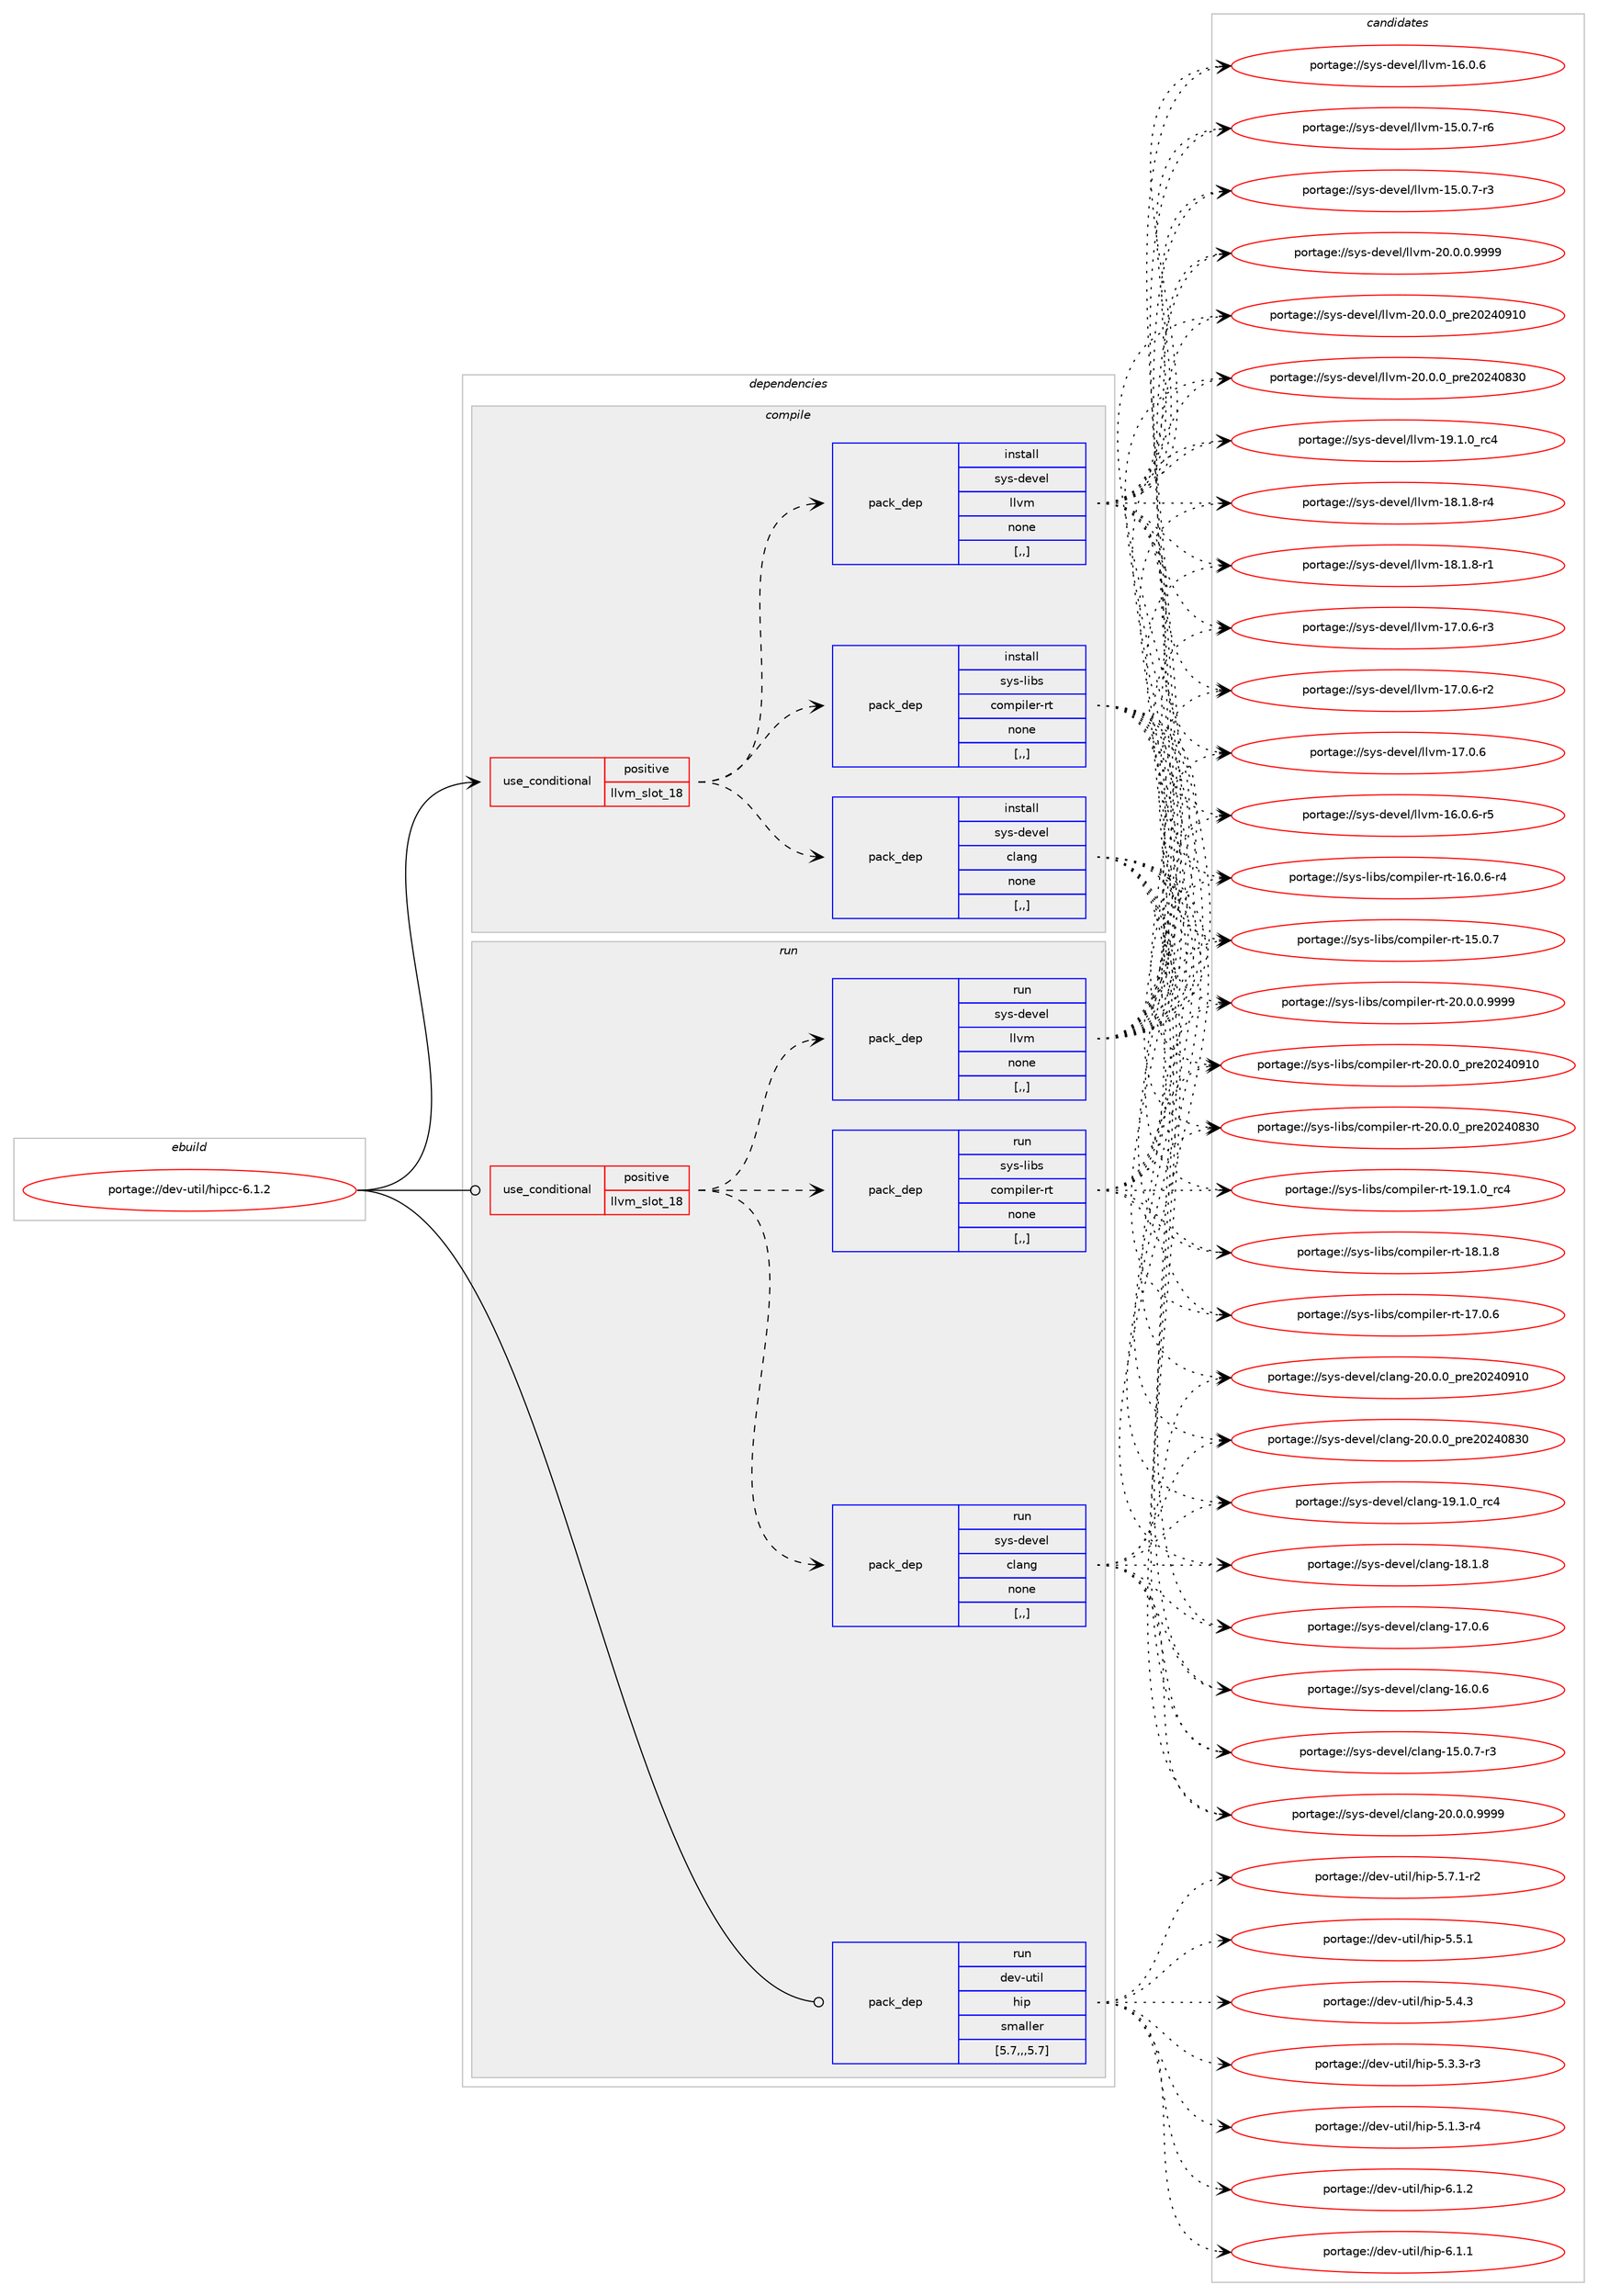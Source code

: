 digraph prolog {

# *************
# Graph options
# *************

newrank=true;
concentrate=true;
compound=true;
graph [rankdir=LR,fontname=Helvetica,fontsize=10,ranksep=1.5];#, ranksep=2.5, nodesep=0.2];
edge  [arrowhead=vee];
node  [fontname=Helvetica,fontsize=10];

# **********
# The ebuild
# **********

subgraph cluster_leftcol {
color=gray;
label=<<i>ebuild</i>>;
id [label="portage://dev-util/hipcc-6.1.2", color=red, width=4, href="../dev-util/hipcc-6.1.2.svg"];
}

# ****************
# The dependencies
# ****************

subgraph cluster_midcol {
color=gray;
label=<<i>dependencies</i>>;
subgraph cluster_compile {
fillcolor="#eeeeee";
style=filled;
label=<<i>compile</i>>;
subgraph cond192111 {
dependency712292 [label=<<TABLE BORDER="0" CELLBORDER="1" CELLSPACING="0" CELLPADDING="4"><TR><TD ROWSPAN="3" CELLPADDING="10">use_conditional</TD></TR><TR><TD>positive</TD></TR><TR><TD>llvm_slot_18</TD></TR></TABLE>>, shape=none, color=red];
subgraph pack515174 {
dependency712293 [label=<<TABLE BORDER="0" CELLBORDER="1" CELLSPACING="0" CELLPADDING="4" WIDTH="220"><TR><TD ROWSPAN="6" CELLPADDING="30">pack_dep</TD></TR><TR><TD WIDTH="110">install</TD></TR><TR><TD>sys-libs</TD></TR><TR><TD>compiler-rt</TD></TR><TR><TD>none</TD></TR><TR><TD>[,,]</TD></TR></TABLE>>, shape=none, color=blue];
}
dependency712292:e -> dependency712293:w [weight=20,style="dashed",arrowhead="vee"];
subgraph pack515175 {
dependency712294 [label=<<TABLE BORDER="0" CELLBORDER="1" CELLSPACING="0" CELLPADDING="4" WIDTH="220"><TR><TD ROWSPAN="6" CELLPADDING="30">pack_dep</TD></TR><TR><TD WIDTH="110">install</TD></TR><TR><TD>sys-devel</TD></TR><TR><TD>llvm</TD></TR><TR><TD>none</TD></TR><TR><TD>[,,]</TD></TR></TABLE>>, shape=none, color=blue];
}
dependency712292:e -> dependency712294:w [weight=20,style="dashed",arrowhead="vee"];
subgraph pack515176 {
dependency712295 [label=<<TABLE BORDER="0" CELLBORDER="1" CELLSPACING="0" CELLPADDING="4" WIDTH="220"><TR><TD ROWSPAN="6" CELLPADDING="30">pack_dep</TD></TR><TR><TD WIDTH="110">install</TD></TR><TR><TD>sys-devel</TD></TR><TR><TD>clang</TD></TR><TR><TD>none</TD></TR><TR><TD>[,,]</TD></TR></TABLE>>, shape=none, color=blue];
}
dependency712292:e -> dependency712295:w [weight=20,style="dashed",arrowhead="vee"];
}
id:e -> dependency712292:w [weight=20,style="solid",arrowhead="vee"];
}
subgraph cluster_compileandrun {
fillcolor="#eeeeee";
style=filled;
label=<<i>compile and run</i>>;
}
subgraph cluster_run {
fillcolor="#eeeeee";
style=filled;
label=<<i>run</i>>;
subgraph cond192112 {
dependency712296 [label=<<TABLE BORDER="0" CELLBORDER="1" CELLSPACING="0" CELLPADDING="4"><TR><TD ROWSPAN="3" CELLPADDING="10">use_conditional</TD></TR><TR><TD>positive</TD></TR><TR><TD>llvm_slot_18</TD></TR></TABLE>>, shape=none, color=red];
subgraph pack515177 {
dependency712297 [label=<<TABLE BORDER="0" CELLBORDER="1" CELLSPACING="0" CELLPADDING="4" WIDTH="220"><TR><TD ROWSPAN="6" CELLPADDING="30">pack_dep</TD></TR><TR><TD WIDTH="110">run</TD></TR><TR><TD>sys-libs</TD></TR><TR><TD>compiler-rt</TD></TR><TR><TD>none</TD></TR><TR><TD>[,,]</TD></TR></TABLE>>, shape=none, color=blue];
}
dependency712296:e -> dependency712297:w [weight=20,style="dashed",arrowhead="vee"];
subgraph pack515178 {
dependency712298 [label=<<TABLE BORDER="0" CELLBORDER="1" CELLSPACING="0" CELLPADDING="4" WIDTH="220"><TR><TD ROWSPAN="6" CELLPADDING="30">pack_dep</TD></TR><TR><TD WIDTH="110">run</TD></TR><TR><TD>sys-devel</TD></TR><TR><TD>llvm</TD></TR><TR><TD>none</TD></TR><TR><TD>[,,]</TD></TR></TABLE>>, shape=none, color=blue];
}
dependency712296:e -> dependency712298:w [weight=20,style="dashed",arrowhead="vee"];
subgraph pack515179 {
dependency712299 [label=<<TABLE BORDER="0" CELLBORDER="1" CELLSPACING="0" CELLPADDING="4" WIDTH="220"><TR><TD ROWSPAN="6" CELLPADDING="30">pack_dep</TD></TR><TR><TD WIDTH="110">run</TD></TR><TR><TD>sys-devel</TD></TR><TR><TD>clang</TD></TR><TR><TD>none</TD></TR><TR><TD>[,,]</TD></TR></TABLE>>, shape=none, color=blue];
}
dependency712296:e -> dependency712299:w [weight=20,style="dashed",arrowhead="vee"];
}
id:e -> dependency712296:w [weight=20,style="solid",arrowhead="odot"];
subgraph pack515180 {
dependency712300 [label=<<TABLE BORDER="0" CELLBORDER="1" CELLSPACING="0" CELLPADDING="4" WIDTH="220"><TR><TD ROWSPAN="6" CELLPADDING="30">pack_dep</TD></TR><TR><TD WIDTH="110">run</TD></TR><TR><TD>dev-util</TD></TR><TR><TD>hip</TD></TR><TR><TD>smaller</TD></TR><TR><TD>[5.7,,,5.7]</TD></TR></TABLE>>, shape=none, color=blue];
}
id:e -> dependency712300:w [weight=20,style="solid",arrowhead="odot"];
}
}

# **************
# The candidates
# **************

subgraph cluster_choices {
rank=same;
color=gray;
label=<<i>candidates</i>>;

subgraph choice515174 {
color=black;
nodesep=1;
choice1151211154510810598115479911110911210510810111445114116455048464846484657575757 [label="portage://sys-libs/compiler-rt-20.0.0.9999", color=red, width=4,href="../sys-libs/compiler-rt-20.0.0.9999.svg"];
choice115121115451081059811547991111091121051081011144511411645504846484648951121141015048505248574948 [label="portage://sys-libs/compiler-rt-20.0.0_pre20240910", color=red, width=4,href="../sys-libs/compiler-rt-20.0.0_pre20240910.svg"];
choice115121115451081059811547991111091121051081011144511411645504846484648951121141015048505248565148 [label="portage://sys-libs/compiler-rt-20.0.0_pre20240830", color=red, width=4,href="../sys-libs/compiler-rt-20.0.0_pre20240830.svg"];
choice115121115451081059811547991111091121051081011144511411645495746494648951149952 [label="portage://sys-libs/compiler-rt-19.1.0_rc4", color=red, width=4,href="../sys-libs/compiler-rt-19.1.0_rc4.svg"];
choice115121115451081059811547991111091121051081011144511411645495646494656 [label="portage://sys-libs/compiler-rt-18.1.8", color=red, width=4,href="../sys-libs/compiler-rt-18.1.8.svg"];
choice115121115451081059811547991111091121051081011144511411645495546484654 [label="portage://sys-libs/compiler-rt-17.0.6", color=red, width=4,href="../sys-libs/compiler-rt-17.0.6.svg"];
choice1151211154510810598115479911110911210510810111445114116454954464846544511452 [label="portage://sys-libs/compiler-rt-16.0.6-r4", color=red, width=4,href="../sys-libs/compiler-rt-16.0.6-r4.svg"];
choice115121115451081059811547991111091121051081011144511411645495346484655 [label="portage://sys-libs/compiler-rt-15.0.7", color=red, width=4,href="../sys-libs/compiler-rt-15.0.7.svg"];
dependency712293:e -> choice1151211154510810598115479911110911210510810111445114116455048464846484657575757:w [style=dotted,weight="100"];
dependency712293:e -> choice115121115451081059811547991111091121051081011144511411645504846484648951121141015048505248574948:w [style=dotted,weight="100"];
dependency712293:e -> choice115121115451081059811547991111091121051081011144511411645504846484648951121141015048505248565148:w [style=dotted,weight="100"];
dependency712293:e -> choice115121115451081059811547991111091121051081011144511411645495746494648951149952:w [style=dotted,weight="100"];
dependency712293:e -> choice115121115451081059811547991111091121051081011144511411645495646494656:w [style=dotted,weight="100"];
dependency712293:e -> choice115121115451081059811547991111091121051081011144511411645495546484654:w [style=dotted,weight="100"];
dependency712293:e -> choice1151211154510810598115479911110911210510810111445114116454954464846544511452:w [style=dotted,weight="100"];
dependency712293:e -> choice115121115451081059811547991111091121051081011144511411645495346484655:w [style=dotted,weight="100"];
}
subgraph choice515175 {
color=black;
nodesep=1;
choice1151211154510010111810110847108108118109455048464846484657575757 [label="portage://sys-devel/llvm-20.0.0.9999", color=red, width=4,href="../sys-devel/llvm-20.0.0.9999.svg"];
choice115121115451001011181011084710810811810945504846484648951121141015048505248574948 [label="portage://sys-devel/llvm-20.0.0_pre20240910", color=red, width=4,href="../sys-devel/llvm-20.0.0_pre20240910.svg"];
choice115121115451001011181011084710810811810945504846484648951121141015048505248565148 [label="portage://sys-devel/llvm-20.0.0_pre20240830", color=red, width=4,href="../sys-devel/llvm-20.0.0_pre20240830.svg"];
choice115121115451001011181011084710810811810945495746494648951149952 [label="portage://sys-devel/llvm-19.1.0_rc4", color=red, width=4,href="../sys-devel/llvm-19.1.0_rc4.svg"];
choice1151211154510010111810110847108108118109454956464946564511452 [label="portage://sys-devel/llvm-18.1.8-r4", color=red, width=4,href="../sys-devel/llvm-18.1.8-r4.svg"];
choice1151211154510010111810110847108108118109454956464946564511449 [label="portage://sys-devel/llvm-18.1.8-r1", color=red, width=4,href="../sys-devel/llvm-18.1.8-r1.svg"];
choice1151211154510010111810110847108108118109454955464846544511451 [label="portage://sys-devel/llvm-17.0.6-r3", color=red, width=4,href="../sys-devel/llvm-17.0.6-r3.svg"];
choice1151211154510010111810110847108108118109454955464846544511450 [label="portage://sys-devel/llvm-17.0.6-r2", color=red, width=4,href="../sys-devel/llvm-17.0.6-r2.svg"];
choice115121115451001011181011084710810811810945495546484654 [label="portage://sys-devel/llvm-17.0.6", color=red, width=4,href="../sys-devel/llvm-17.0.6.svg"];
choice1151211154510010111810110847108108118109454954464846544511453 [label="portage://sys-devel/llvm-16.0.6-r5", color=red, width=4,href="../sys-devel/llvm-16.0.6-r5.svg"];
choice115121115451001011181011084710810811810945495446484654 [label="portage://sys-devel/llvm-16.0.6", color=red, width=4,href="../sys-devel/llvm-16.0.6.svg"];
choice1151211154510010111810110847108108118109454953464846554511454 [label="portage://sys-devel/llvm-15.0.7-r6", color=red, width=4,href="../sys-devel/llvm-15.0.7-r6.svg"];
choice1151211154510010111810110847108108118109454953464846554511451 [label="portage://sys-devel/llvm-15.0.7-r3", color=red, width=4,href="../sys-devel/llvm-15.0.7-r3.svg"];
dependency712294:e -> choice1151211154510010111810110847108108118109455048464846484657575757:w [style=dotted,weight="100"];
dependency712294:e -> choice115121115451001011181011084710810811810945504846484648951121141015048505248574948:w [style=dotted,weight="100"];
dependency712294:e -> choice115121115451001011181011084710810811810945504846484648951121141015048505248565148:w [style=dotted,weight="100"];
dependency712294:e -> choice115121115451001011181011084710810811810945495746494648951149952:w [style=dotted,weight="100"];
dependency712294:e -> choice1151211154510010111810110847108108118109454956464946564511452:w [style=dotted,weight="100"];
dependency712294:e -> choice1151211154510010111810110847108108118109454956464946564511449:w [style=dotted,weight="100"];
dependency712294:e -> choice1151211154510010111810110847108108118109454955464846544511451:w [style=dotted,weight="100"];
dependency712294:e -> choice1151211154510010111810110847108108118109454955464846544511450:w [style=dotted,weight="100"];
dependency712294:e -> choice115121115451001011181011084710810811810945495546484654:w [style=dotted,weight="100"];
dependency712294:e -> choice1151211154510010111810110847108108118109454954464846544511453:w [style=dotted,weight="100"];
dependency712294:e -> choice115121115451001011181011084710810811810945495446484654:w [style=dotted,weight="100"];
dependency712294:e -> choice1151211154510010111810110847108108118109454953464846554511454:w [style=dotted,weight="100"];
dependency712294:e -> choice1151211154510010111810110847108108118109454953464846554511451:w [style=dotted,weight="100"];
}
subgraph choice515176 {
color=black;
nodesep=1;
choice11512111545100101118101108479910897110103455048464846484657575757 [label="portage://sys-devel/clang-20.0.0.9999", color=red, width=4,href="../sys-devel/clang-20.0.0.9999.svg"];
choice1151211154510010111810110847991089711010345504846484648951121141015048505248574948 [label="portage://sys-devel/clang-20.0.0_pre20240910", color=red, width=4,href="../sys-devel/clang-20.0.0_pre20240910.svg"];
choice1151211154510010111810110847991089711010345504846484648951121141015048505248565148 [label="portage://sys-devel/clang-20.0.0_pre20240830", color=red, width=4,href="../sys-devel/clang-20.0.0_pre20240830.svg"];
choice1151211154510010111810110847991089711010345495746494648951149952 [label="portage://sys-devel/clang-19.1.0_rc4", color=red, width=4,href="../sys-devel/clang-19.1.0_rc4.svg"];
choice1151211154510010111810110847991089711010345495646494656 [label="portage://sys-devel/clang-18.1.8", color=red, width=4,href="../sys-devel/clang-18.1.8.svg"];
choice1151211154510010111810110847991089711010345495546484654 [label="portage://sys-devel/clang-17.0.6", color=red, width=4,href="../sys-devel/clang-17.0.6.svg"];
choice1151211154510010111810110847991089711010345495446484654 [label="portage://sys-devel/clang-16.0.6", color=red, width=4,href="../sys-devel/clang-16.0.6.svg"];
choice11512111545100101118101108479910897110103454953464846554511451 [label="portage://sys-devel/clang-15.0.7-r3", color=red, width=4,href="../sys-devel/clang-15.0.7-r3.svg"];
dependency712295:e -> choice11512111545100101118101108479910897110103455048464846484657575757:w [style=dotted,weight="100"];
dependency712295:e -> choice1151211154510010111810110847991089711010345504846484648951121141015048505248574948:w [style=dotted,weight="100"];
dependency712295:e -> choice1151211154510010111810110847991089711010345504846484648951121141015048505248565148:w [style=dotted,weight="100"];
dependency712295:e -> choice1151211154510010111810110847991089711010345495746494648951149952:w [style=dotted,weight="100"];
dependency712295:e -> choice1151211154510010111810110847991089711010345495646494656:w [style=dotted,weight="100"];
dependency712295:e -> choice1151211154510010111810110847991089711010345495546484654:w [style=dotted,weight="100"];
dependency712295:e -> choice1151211154510010111810110847991089711010345495446484654:w [style=dotted,weight="100"];
dependency712295:e -> choice11512111545100101118101108479910897110103454953464846554511451:w [style=dotted,weight="100"];
}
subgraph choice515177 {
color=black;
nodesep=1;
choice1151211154510810598115479911110911210510810111445114116455048464846484657575757 [label="portage://sys-libs/compiler-rt-20.0.0.9999", color=red, width=4,href="../sys-libs/compiler-rt-20.0.0.9999.svg"];
choice115121115451081059811547991111091121051081011144511411645504846484648951121141015048505248574948 [label="portage://sys-libs/compiler-rt-20.0.0_pre20240910", color=red, width=4,href="../sys-libs/compiler-rt-20.0.0_pre20240910.svg"];
choice115121115451081059811547991111091121051081011144511411645504846484648951121141015048505248565148 [label="portage://sys-libs/compiler-rt-20.0.0_pre20240830", color=red, width=4,href="../sys-libs/compiler-rt-20.0.0_pre20240830.svg"];
choice115121115451081059811547991111091121051081011144511411645495746494648951149952 [label="portage://sys-libs/compiler-rt-19.1.0_rc4", color=red, width=4,href="../sys-libs/compiler-rt-19.1.0_rc4.svg"];
choice115121115451081059811547991111091121051081011144511411645495646494656 [label="portage://sys-libs/compiler-rt-18.1.8", color=red, width=4,href="../sys-libs/compiler-rt-18.1.8.svg"];
choice115121115451081059811547991111091121051081011144511411645495546484654 [label="portage://sys-libs/compiler-rt-17.0.6", color=red, width=4,href="../sys-libs/compiler-rt-17.0.6.svg"];
choice1151211154510810598115479911110911210510810111445114116454954464846544511452 [label="portage://sys-libs/compiler-rt-16.0.6-r4", color=red, width=4,href="../sys-libs/compiler-rt-16.0.6-r4.svg"];
choice115121115451081059811547991111091121051081011144511411645495346484655 [label="portage://sys-libs/compiler-rt-15.0.7", color=red, width=4,href="../sys-libs/compiler-rt-15.0.7.svg"];
dependency712297:e -> choice1151211154510810598115479911110911210510810111445114116455048464846484657575757:w [style=dotted,weight="100"];
dependency712297:e -> choice115121115451081059811547991111091121051081011144511411645504846484648951121141015048505248574948:w [style=dotted,weight="100"];
dependency712297:e -> choice115121115451081059811547991111091121051081011144511411645504846484648951121141015048505248565148:w [style=dotted,weight="100"];
dependency712297:e -> choice115121115451081059811547991111091121051081011144511411645495746494648951149952:w [style=dotted,weight="100"];
dependency712297:e -> choice115121115451081059811547991111091121051081011144511411645495646494656:w [style=dotted,weight="100"];
dependency712297:e -> choice115121115451081059811547991111091121051081011144511411645495546484654:w [style=dotted,weight="100"];
dependency712297:e -> choice1151211154510810598115479911110911210510810111445114116454954464846544511452:w [style=dotted,weight="100"];
dependency712297:e -> choice115121115451081059811547991111091121051081011144511411645495346484655:w [style=dotted,weight="100"];
}
subgraph choice515178 {
color=black;
nodesep=1;
choice1151211154510010111810110847108108118109455048464846484657575757 [label="portage://sys-devel/llvm-20.0.0.9999", color=red, width=4,href="../sys-devel/llvm-20.0.0.9999.svg"];
choice115121115451001011181011084710810811810945504846484648951121141015048505248574948 [label="portage://sys-devel/llvm-20.0.0_pre20240910", color=red, width=4,href="../sys-devel/llvm-20.0.0_pre20240910.svg"];
choice115121115451001011181011084710810811810945504846484648951121141015048505248565148 [label="portage://sys-devel/llvm-20.0.0_pre20240830", color=red, width=4,href="../sys-devel/llvm-20.0.0_pre20240830.svg"];
choice115121115451001011181011084710810811810945495746494648951149952 [label="portage://sys-devel/llvm-19.1.0_rc4", color=red, width=4,href="../sys-devel/llvm-19.1.0_rc4.svg"];
choice1151211154510010111810110847108108118109454956464946564511452 [label="portage://sys-devel/llvm-18.1.8-r4", color=red, width=4,href="../sys-devel/llvm-18.1.8-r4.svg"];
choice1151211154510010111810110847108108118109454956464946564511449 [label="portage://sys-devel/llvm-18.1.8-r1", color=red, width=4,href="../sys-devel/llvm-18.1.8-r1.svg"];
choice1151211154510010111810110847108108118109454955464846544511451 [label="portage://sys-devel/llvm-17.0.6-r3", color=red, width=4,href="../sys-devel/llvm-17.0.6-r3.svg"];
choice1151211154510010111810110847108108118109454955464846544511450 [label="portage://sys-devel/llvm-17.0.6-r2", color=red, width=4,href="../sys-devel/llvm-17.0.6-r2.svg"];
choice115121115451001011181011084710810811810945495546484654 [label="portage://sys-devel/llvm-17.0.6", color=red, width=4,href="../sys-devel/llvm-17.0.6.svg"];
choice1151211154510010111810110847108108118109454954464846544511453 [label="portage://sys-devel/llvm-16.0.6-r5", color=red, width=4,href="../sys-devel/llvm-16.0.6-r5.svg"];
choice115121115451001011181011084710810811810945495446484654 [label="portage://sys-devel/llvm-16.0.6", color=red, width=4,href="../sys-devel/llvm-16.0.6.svg"];
choice1151211154510010111810110847108108118109454953464846554511454 [label="portage://sys-devel/llvm-15.0.7-r6", color=red, width=4,href="../sys-devel/llvm-15.0.7-r6.svg"];
choice1151211154510010111810110847108108118109454953464846554511451 [label="portage://sys-devel/llvm-15.0.7-r3", color=red, width=4,href="../sys-devel/llvm-15.0.7-r3.svg"];
dependency712298:e -> choice1151211154510010111810110847108108118109455048464846484657575757:w [style=dotted,weight="100"];
dependency712298:e -> choice115121115451001011181011084710810811810945504846484648951121141015048505248574948:w [style=dotted,weight="100"];
dependency712298:e -> choice115121115451001011181011084710810811810945504846484648951121141015048505248565148:w [style=dotted,weight="100"];
dependency712298:e -> choice115121115451001011181011084710810811810945495746494648951149952:w [style=dotted,weight="100"];
dependency712298:e -> choice1151211154510010111810110847108108118109454956464946564511452:w [style=dotted,weight="100"];
dependency712298:e -> choice1151211154510010111810110847108108118109454956464946564511449:w [style=dotted,weight="100"];
dependency712298:e -> choice1151211154510010111810110847108108118109454955464846544511451:w [style=dotted,weight="100"];
dependency712298:e -> choice1151211154510010111810110847108108118109454955464846544511450:w [style=dotted,weight="100"];
dependency712298:e -> choice115121115451001011181011084710810811810945495546484654:w [style=dotted,weight="100"];
dependency712298:e -> choice1151211154510010111810110847108108118109454954464846544511453:w [style=dotted,weight="100"];
dependency712298:e -> choice115121115451001011181011084710810811810945495446484654:w [style=dotted,weight="100"];
dependency712298:e -> choice1151211154510010111810110847108108118109454953464846554511454:w [style=dotted,weight="100"];
dependency712298:e -> choice1151211154510010111810110847108108118109454953464846554511451:w [style=dotted,weight="100"];
}
subgraph choice515179 {
color=black;
nodesep=1;
choice11512111545100101118101108479910897110103455048464846484657575757 [label="portage://sys-devel/clang-20.0.0.9999", color=red, width=4,href="../sys-devel/clang-20.0.0.9999.svg"];
choice1151211154510010111810110847991089711010345504846484648951121141015048505248574948 [label="portage://sys-devel/clang-20.0.0_pre20240910", color=red, width=4,href="../sys-devel/clang-20.0.0_pre20240910.svg"];
choice1151211154510010111810110847991089711010345504846484648951121141015048505248565148 [label="portage://sys-devel/clang-20.0.0_pre20240830", color=red, width=4,href="../sys-devel/clang-20.0.0_pre20240830.svg"];
choice1151211154510010111810110847991089711010345495746494648951149952 [label="portage://sys-devel/clang-19.1.0_rc4", color=red, width=4,href="../sys-devel/clang-19.1.0_rc4.svg"];
choice1151211154510010111810110847991089711010345495646494656 [label="portage://sys-devel/clang-18.1.8", color=red, width=4,href="../sys-devel/clang-18.1.8.svg"];
choice1151211154510010111810110847991089711010345495546484654 [label="portage://sys-devel/clang-17.0.6", color=red, width=4,href="../sys-devel/clang-17.0.6.svg"];
choice1151211154510010111810110847991089711010345495446484654 [label="portage://sys-devel/clang-16.0.6", color=red, width=4,href="../sys-devel/clang-16.0.6.svg"];
choice11512111545100101118101108479910897110103454953464846554511451 [label="portage://sys-devel/clang-15.0.7-r3", color=red, width=4,href="../sys-devel/clang-15.0.7-r3.svg"];
dependency712299:e -> choice11512111545100101118101108479910897110103455048464846484657575757:w [style=dotted,weight="100"];
dependency712299:e -> choice1151211154510010111810110847991089711010345504846484648951121141015048505248574948:w [style=dotted,weight="100"];
dependency712299:e -> choice1151211154510010111810110847991089711010345504846484648951121141015048505248565148:w [style=dotted,weight="100"];
dependency712299:e -> choice1151211154510010111810110847991089711010345495746494648951149952:w [style=dotted,weight="100"];
dependency712299:e -> choice1151211154510010111810110847991089711010345495646494656:w [style=dotted,weight="100"];
dependency712299:e -> choice1151211154510010111810110847991089711010345495546484654:w [style=dotted,weight="100"];
dependency712299:e -> choice1151211154510010111810110847991089711010345495446484654:w [style=dotted,weight="100"];
dependency712299:e -> choice11512111545100101118101108479910897110103454953464846554511451:w [style=dotted,weight="100"];
}
subgraph choice515180 {
color=black;
nodesep=1;
choice1001011184511711610510847104105112455446494650 [label="portage://dev-util/hip-6.1.2", color=red, width=4,href="../dev-util/hip-6.1.2.svg"];
choice1001011184511711610510847104105112455446494649 [label="portage://dev-util/hip-6.1.1", color=red, width=4,href="../dev-util/hip-6.1.1.svg"];
choice10010111845117116105108471041051124553465546494511450 [label="portage://dev-util/hip-5.7.1-r2", color=red, width=4,href="../dev-util/hip-5.7.1-r2.svg"];
choice1001011184511711610510847104105112455346534649 [label="portage://dev-util/hip-5.5.1", color=red, width=4,href="../dev-util/hip-5.5.1.svg"];
choice1001011184511711610510847104105112455346524651 [label="portage://dev-util/hip-5.4.3", color=red, width=4,href="../dev-util/hip-5.4.3.svg"];
choice10010111845117116105108471041051124553465146514511451 [label="portage://dev-util/hip-5.3.3-r3", color=red, width=4,href="../dev-util/hip-5.3.3-r3.svg"];
choice10010111845117116105108471041051124553464946514511452 [label="portage://dev-util/hip-5.1.3-r4", color=red, width=4,href="../dev-util/hip-5.1.3-r4.svg"];
dependency712300:e -> choice1001011184511711610510847104105112455446494650:w [style=dotted,weight="100"];
dependency712300:e -> choice1001011184511711610510847104105112455446494649:w [style=dotted,weight="100"];
dependency712300:e -> choice10010111845117116105108471041051124553465546494511450:w [style=dotted,weight="100"];
dependency712300:e -> choice1001011184511711610510847104105112455346534649:w [style=dotted,weight="100"];
dependency712300:e -> choice1001011184511711610510847104105112455346524651:w [style=dotted,weight="100"];
dependency712300:e -> choice10010111845117116105108471041051124553465146514511451:w [style=dotted,weight="100"];
dependency712300:e -> choice10010111845117116105108471041051124553464946514511452:w [style=dotted,weight="100"];
}
}

}
